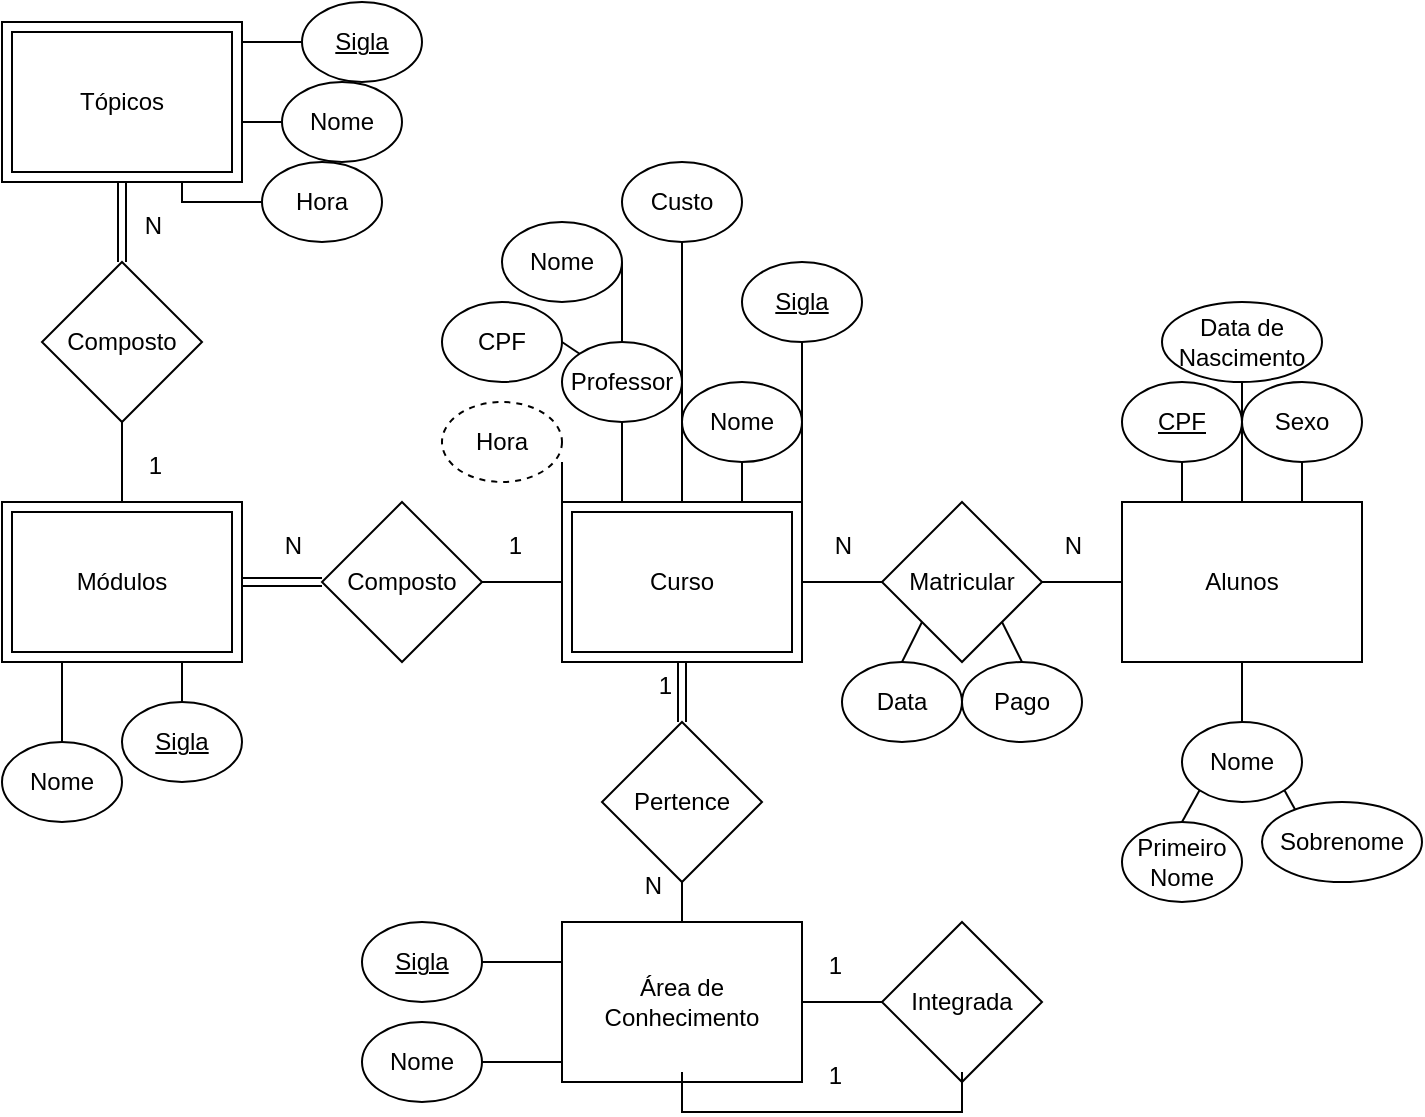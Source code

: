 <mxfile version="14.4.2" type="github"><diagram id="R2lEEEUBdFMjLlhIrx00" name="Page-1"><mxGraphModel dx="1404" dy="507" grid="1" gridSize="10" guides="1" tooltips="1" connect="1" arrows="1" fold="1" page="1" pageScale="1" pageWidth="850" pageHeight="1100" math="0" shadow="0" extFonts="Permanent Marker^https://fonts.googleapis.com/css?family=Permanent+Marker"><root><mxCell id="0"/><mxCell id="1" parent="0"/><mxCell id="4-IF-Jm48n_dMOYQNF0S-1" value="Curso" style="shape=ext;margin=3;double=1;whiteSpace=wrap;html=1;align=center;" parent="1" vertex="1"><mxGeometry x="360" y="290" width="120" height="80" as="geometry"/></mxCell><mxCell id="4-IF-Jm48n_dMOYQNF0S-2" value="Sigla" style="ellipse;whiteSpace=wrap;html=1;align=center;fontStyle=4;" parent="1" vertex="1"><mxGeometry x="450" y="170" width="60" height="40" as="geometry"/></mxCell><mxCell id="4-IF-Jm48n_dMOYQNF0S-3" value="" style="endArrow=none;html=1;rounded=0;exitX=1;exitY=0;exitDx=0;exitDy=0;entryX=0.5;entryY=1;entryDx=0;entryDy=0;" parent="1" source="4-IF-Jm48n_dMOYQNF0S-1" target="4-IF-Jm48n_dMOYQNF0S-2" edge="1"><mxGeometry relative="1" as="geometry"><mxPoint x="410" y="340" as="sourcePoint"/><mxPoint x="570" y="340" as="targetPoint"/></mxGeometry></mxCell><mxCell id="4-IF-Jm48n_dMOYQNF0S-5" value="Nome" style="ellipse;whiteSpace=wrap;html=1;align=center;" parent="1" vertex="1"><mxGeometry x="420" y="230" width="60" height="40" as="geometry"/></mxCell><mxCell id="4-IF-Jm48n_dMOYQNF0S-6" value="" style="endArrow=none;html=1;rounded=0;exitX=0.5;exitY=1;exitDx=0;exitDy=0;entryX=0.75;entryY=0;entryDx=0;entryDy=0;" parent="1" source="4-IF-Jm48n_dMOYQNF0S-5" target="4-IF-Jm48n_dMOYQNF0S-1" edge="1"><mxGeometry relative="1" as="geometry"><mxPoint x="410" y="340" as="sourcePoint"/><mxPoint x="460" y="290" as="targetPoint"/></mxGeometry></mxCell><mxCell id="4-IF-Jm48n_dMOYQNF0S-7" value="Custo" style="ellipse;whiteSpace=wrap;html=1;align=center;" parent="1" vertex="1"><mxGeometry x="390" y="120" width="60" height="40" as="geometry"/></mxCell><mxCell id="4-IF-Jm48n_dMOYQNF0S-8" value="" style="endArrow=none;html=1;rounded=0;exitX=0.5;exitY=1;exitDx=0;exitDy=0;entryX=0.5;entryY=0;entryDx=0;entryDy=0;" parent="1" source="4-IF-Jm48n_dMOYQNF0S-7" target="4-IF-Jm48n_dMOYQNF0S-1" edge="1"><mxGeometry relative="1" as="geometry"><mxPoint x="410" y="340" as="sourcePoint"/><mxPoint x="570" y="340" as="targetPoint"/></mxGeometry></mxCell><mxCell id="4-IF-Jm48n_dMOYQNF0S-9" value="Professor" style="ellipse;whiteSpace=wrap;html=1;align=center;" parent="1" vertex="1"><mxGeometry x="360" y="210" width="60" height="40" as="geometry"/></mxCell><mxCell id="4-IF-Jm48n_dMOYQNF0S-10" value="" style="endArrow=none;html=1;rounded=0;exitX=0.5;exitY=1;exitDx=0;exitDy=0;" parent="1" source="4-IF-Jm48n_dMOYQNF0S-9" edge="1"><mxGeometry relative="1" as="geometry"><mxPoint x="410" y="340" as="sourcePoint"/><mxPoint x="390" y="290" as="targetPoint"/></mxGeometry></mxCell><mxCell id="4-IF-Jm48n_dMOYQNF0S-11" value="CPF" style="ellipse;whiteSpace=wrap;html=1;align=center;" parent="1" vertex="1"><mxGeometry x="300" y="190" width="60" height="40" as="geometry"/></mxCell><mxCell id="4-IF-Jm48n_dMOYQNF0S-12" value="" style="endArrow=none;html=1;rounded=0;exitX=1;exitY=0.5;exitDx=0;exitDy=0;entryX=0;entryY=0;entryDx=0;entryDy=0;" parent="1" source="4-IF-Jm48n_dMOYQNF0S-11" target="4-IF-Jm48n_dMOYQNF0S-9" edge="1"><mxGeometry relative="1" as="geometry"><mxPoint x="410" y="340" as="sourcePoint"/><mxPoint x="570" y="340" as="targetPoint"/></mxGeometry></mxCell><mxCell id="4-IF-Jm48n_dMOYQNF0S-14" value="" style="endArrow=none;html=1;rounded=0;entryX=0.5;entryY=0;entryDx=0;entryDy=0;exitX=1;exitY=0.5;exitDx=0;exitDy=0;" parent="1" source="4-IF-Jm48n_dMOYQNF0S-15" target="4-IF-Jm48n_dMOYQNF0S-9" edge="1"><mxGeometry relative="1" as="geometry"><mxPoint x="390" y="190" as="sourcePoint"/><mxPoint x="570" y="340" as="targetPoint"/></mxGeometry></mxCell><mxCell id="4-IF-Jm48n_dMOYQNF0S-15" value="Nome" style="ellipse;whiteSpace=wrap;html=1;align=center;" parent="1" vertex="1"><mxGeometry x="330" y="150" width="60" height="40" as="geometry"/></mxCell><mxCell id="4-IF-Jm48n_dMOYQNF0S-17" value="Hora" style="ellipse;whiteSpace=wrap;html=1;align=center;dashed=1;" parent="1" vertex="1"><mxGeometry x="300" y="240" width="60" height="40" as="geometry"/></mxCell><mxCell id="4-IF-Jm48n_dMOYQNF0S-18" value="" style="endArrow=none;html=1;rounded=0;entryX=1;entryY=0.75;entryDx=0;entryDy=0;entryPerimeter=0;exitX=0;exitY=0;exitDx=0;exitDy=0;" parent="1" source="4-IF-Jm48n_dMOYQNF0S-1" target="4-IF-Jm48n_dMOYQNF0S-17" edge="1"><mxGeometry relative="1" as="geometry"><mxPoint x="410" y="340" as="sourcePoint"/><mxPoint x="570" y="340" as="targetPoint"/></mxGeometry></mxCell><mxCell id="4-IF-Jm48n_dMOYQNF0S-19" value="Pertence" style="shape=rhombus;perimeter=rhombusPerimeter;whiteSpace=wrap;html=1;align=center;" parent="1" vertex="1"><mxGeometry x="380" y="400" width="80" height="80" as="geometry"/></mxCell><mxCell id="4-IF-Jm48n_dMOYQNF0S-20" value="" style="shape=link;html=1;rounded=0;exitX=0.5;exitY=1;exitDx=0;exitDy=0;entryX=0.5;entryY=0;entryDx=0;entryDy=0;" parent="1" source="4-IF-Jm48n_dMOYQNF0S-1" target="4-IF-Jm48n_dMOYQNF0S-19" edge="1"><mxGeometry relative="1" as="geometry"><mxPoint x="410" y="340" as="sourcePoint"/><mxPoint x="570" y="340" as="targetPoint"/></mxGeometry></mxCell><mxCell id="4-IF-Jm48n_dMOYQNF0S-21" value="1" style="resizable=0;html=1;align=right;verticalAlign=bottom;" parent="4-IF-Jm48n_dMOYQNF0S-20" connectable="0" vertex="1"><mxGeometry x="1" relative="1" as="geometry"><mxPoint x="-5" y="-10" as="offset"/></mxGeometry></mxCell><mxCell id="4-IF-Jm48n_dMOYQNF0S-23" value="" style="endArrow=none;html=1;rounded=0;exitX=0.5;exitY=1;exitDx=0;exitDy=0;" parent="1" source="4-IF-Jm48n_dMOYQNF0S-19" target="4-IF-Jm48n_dMOYQNF0S-25" edge="1"><mxGeometry relative="1" as="geometry"><mxPoint x="410" y="340" as="sourcePoint"/><mxPoint x="425" y="530" as="targetPoint"/></mxGeometry></mxCell><mxCell id="4-IF-Jm48n_dMOYQNF0S-24" value="N" style="resizable=0;html=1;align=right;verticalAlign=bottom;" parent="4-IF-Jm48n_dMOYQNF0S-23" connectable="0" vertex="1"><mxGeometry x="1" relative="1" as="geometry"><mxPoint x="-10" y="-10" as="offset"/></mxGeometry></mxCell><mxCell id="4-IF-Jm48n_dMOYQNF0S-25" value="Área de Conhecimento" style="whiteSpace=wrap;html=1;align=center;" parent="1" vertex="1"><mxGeometry x="360" y="500" width="120" height="80" as="geometry"/></mxCell><mxCell id="4-IF-Jm48n_dMOYQNF0S-26" value="" style="endArrow=none;html=1;rounded=0;exitX=1;exitY=0.5;exitDx=0;exitDy=0;entryX=0;entryY=0.5;entryDx=0;entryDy=0;" parent="1" source="4-IF-Jm48n_dMOYQNF0S-25" edge="1" target="4-IF-Jm48n_dMOYQNF0S-28"><mxGeometry relative="1" as="geometry"><mxPoint x="410" y="630" as="sourcePoint"/><mxPoint x="520" y="570" as="targetPoint"/></mxGeometry></mxCell><mxCell id="4-IF-Jm48n_dMOYQNF0S-27" value="1" style="resizable=0;html=1;align=right;verticalAlign=bottom;" parent="4-IF-Jm48n_dMOYQNF0S-26" connectable="0" vertex="1"><mxGeometry x="1" relative="1" as="geometry"><mxPoint x="-20" y="-10" as="offset"/></mxGeometry></mxCell><mxCell id="4-IF-Jm48n_dMOYQNF0S-28" value="Integrada" style="shape=rhombus;perimeter=rhombusPerimeter;whiteSpace=wrap;html=1;align=center;" parent="1" vertex="1"><mxGeometry x="520" y="500" width="80" height="80" as="geometry"/></mxCell><mxCell id="4-IF-Jm48n_dMOYQNF0S-29" value="" style="endArrow=none;html=1;rounded=0;exitX=0.5;exitY=1;exitDx=0;exitDy=0;entryX=0.5;entryY=1;entryDx=0;entryDy=0;" parent="1" edge="1"><mxGeometry relative="1" as="geometry"><mxPoint x="420" y="575" as="sourcePoint"/><mxPoint x="560" y="575" as="targetPoint"/><Array as="points"><mxPoint x="420" y="595"/><mxPoint x="560" y="595"/></Array></mxGeometry></mxCell><mxCell id="4-IF-Jm48n_dMOYQNF0S-30" value="1" style="resizable=0;html=1;align=right;verticalAlign=bottom;" parent="4-IF-Jm48n_dMOYQNF0S-29" connectable="0" vertex="1"><mxGeometry x="1" relative="1" as="geometry"><mxPoint x="-60" y="10" as="offset"/></mxGeometry></mxCell><mxCell id="4-IF-Jm48n_dMOYQNF0S-32" value="Nome" style="ellipse;whiteSpace=wrap;html=1;align=center;" parent="1" vertex="1"><mxGeometry x="260" y="550" width="60" height="40" as="geometry"/></mxCell><mxCell id="4-IF-Jm48n_dMOYQNF0S-33" value="Sigla" style="ellipse;whiteSpace=wrap;html=1;align=center;fontStyle=4;" parent="1" vertex="1"><mxGeometry x="260" y="500" width="60" height="40" as="geometry"/></mxCell><mxCell id="4-IF-Jm48n_dMOYQNF0S-34" value="" style="endArrow=none;html=1;rounded=0;exitX=1;exitY=0.5;exitDx=0;exitDy=0;entryX=0;entryY=0.25;entryDx=0;entryDy=0;" parent="1" source="4-IF-Jm48n_dMOYQNF0S-33" target="4-IF-Jm48n_dMOYQNF0S-25" edge="1"><mxGeometry relative="1" as="geometry"><mxPoint x="410" y="630" as="sourcePoint"/><mxPoint x="570" y="630" as="targetPoint"/></mxGeometry></mxCell><mxCell id="4-IF-Jm48n_dMOYQNF0S-35" value="" style="line;strokeWidth=1;rotatable=0;dashed=0;labelPosition=right;align=left;verticalAlign=middle;spacingTop=0;spacingLeft=6;points=[];portConstraint=eastwest;" parent="1" vertex="1"><mxGeometry x="320" y="565" width="40" height="10" as="geometry"/></mxCell><mxCell id="4-IF-Jm48n_dMOYQNF0S-37" value="Matricular" style="shape=rhombus;perimeter=rhombusPerimeter;whiteSpace=wrap;html=1;align=center;" parent="1" vertex="1"><mxGeometry x="520" y="290" width="80" height="80" as="geometry"/></mxCell><mxCell id="4-IF-Jm48n_dMOYQNF0S-38" value="Alunos" style="whiteSpace=wrap;html=1;align=center;" parent="1" vertex="1"><mxGeometry x="640" y="290" width="120" height="80" as="geometry"/></mxCell><mxCell id="4-IF-Jm48n_dMOYQNF0S-40" value="" style="endArrow=none;html=1;rounded=0;" parent="1" edge="1"><mxGeometry relative="1" as="geometry"><mxPoint x="480" y="330" as="sourcePoint"/><mxPoint x="520" y="330" as="targetPoint"/></mxGeometry></mxCell><mxCell id="4-IF-Jm48n_dMOYQNF0S-41" value="N" style="resizable=0;html=1;align=right;verticalAlign=bottom;" parent="4-IF-Jm48n_dMOYQNF0S-40" connectable="0" vertex="1"><mxGeometry x="1" relative="1" as="geometry"><mxPoint x="-15" y="-10" as="offset"/></mxGeometry></mxCell><mxCell id="4-IF-Jm48n_dMOYQNF0S-42" value="" style="endArrow=none;html=1;rounded=0;exitX=1;exitY=0.5;exitDx=0;exitDy=0;entryX=0;entryY=0.5;entryDx=0;entryDy=0;" parent="1" source="4-IF-Jm48n_dMOYQNF0S-37" target="4-IF-Jm48n_dMOYQNF0S-38" edge="1"><mxGeometry relative="1" as="geometry"><mxPoint x="410" y="330" as="sourcePoint"/><mxPoint x="570" y="330" as="targetPoint"/></mxGeometry></mxCell><mxCell id="4-IF-Jm48n_dMOYQNF0S-43" value="N" style="resizable=0;html=1;align=right;verticalAlign=bottom;" parent="4-IF-Jm48n_dMOYQNF0S-42" connectable="0" vertex="1"><mxGeometry x="1" relative="1" as="geometry"><mxPoint x="-20" y="-10" as="offset"/></mxGeometry></mxCell><mxCell id="4-IF-Jm48n_dMOYQNF0S-44" value="CPF" style="ellipse;whiteSpace=wrap;html=1;align=center;fontStyle=4;" parent="1" vertex="1"><mxGeometry x="640" y="230" width="60" height="40" as="geometry"/></mxCell><mxCell id="4-IF-Jm48n_dMOYQNF0S-45" value="Data de Nascimento" style="ellipse;whiteSpace=wrap;html=1;align=center;" parent="1" vertex="1"><mxGeometry x="660" y="190" width="80" height="40" as="geometry"/></mxCell><mxCell id="4-IF-Jm48n_dMOYQNF0S-47" value="Sexo" style="ellipse;whiteSpace=wrap;html=1;align=center;" parent="1" vertex="1"><mxGeometry x="700" y="230" width="60" height="40" as="geometry"/></mxCell><mxCell id="4-IF-Jm48n_dMOYQNF0S-48" value="" style="endArrow=none;html=1;rounded=0;exitX=0.5;exitY=1;exitDx=0;exitDy=0;entryX=0.5;entryY=0;entryDx=0;entryDy=0;" parent="1" source="4-IF-Jm48n_dMOYQNF0S-45" target="4-IF-Jm48n_dMOYQNF0S-38" edge="1"><mxGeometry relative="1" as="geometry"><mxPoint x="410" y="330" as="sourcePoint"/><mxPoint x="570" y="330" as="targetPoint"/></mxGeometry></mxCell><mxCell id="4-IF-Jm48n_dMOYQNF0S-49" value="" style="endArrow=none;html=1;rounded=0;entryX=0.5;entryY=1;entryDx=0;entryDy=0;exitX=0.25;exitY=0;exitDx=0;exitDy=0;" parent="1" source="4-IF-Jm48n_dMOYQNF0S-38" target="4-IF-Jm48n_dMOYQNF0S-44" edge="1"><mxGeometry relative="1" as="geometry"><mxPoint x="410" y="330" as="sourcePoint"/><mxPoint x="570" y="330" as="targetPoint"/></mxGeometry></mxCell><mxCell id="4-IF-Jm48n_dMOYQNF0S-50" value="" style="endArrow=none;html=1;rounded=0;exitX=0.5;exitY=1;exitDx=0;exitDy=0;entryX=0.75;entryY=0;entryDx=0;entryDy=0;" parent="1" source="4-IF-Jm48n_dMOYQNF0S-47" target="4-IF-Jm48n_dMOYQNF0S-38" edge="1"><mxGeometry relative="1" as="geometry"><mxPoint x="410" y="330" as="sourcePoint"/><mxPoint x="570" y="330" as="targetPoint"/></mxGeometry></mxCell><mxCell id="4-IF-Jm48n_dMOYQNF0S-52" value="Nome" style="ellipse;whiteSpace=wrap;html=1;align=center;" parent="1" vertex="1"><mxGeometry x="670" y="400" width="60" height="40" as="geometry"/></mxCell><mxCell id="4-IF-Jm48n_dMOYQNF0S-53" value="" style="endArrow=none;html=1;rounded=0;exitX=0.5;exitY=1;exitDx=0;exitDy=0;entryX=0.5;entryY=0;entryDx=0;entryDy=0;" parent="1" source="4-IF-Jm48n_dMOYQNF0S-38" target="4-IF-Jm48n_dMOYQNF0S-52" edge="1"><mxGeometry relative="1" as="geometry"><mxPoint x="410" y="330" as="sourcePoint"/><mxPoint x="570" y="330" as="targetPoint"/></mxGeometry></mxCell><mxCell id="4-IF-Jm48n_dMOYQNF0S-55" value="" style="endArrow=none;html=1;rounded=0;entryX=0;entryY=1;entryDx=0;entryDy=0;" parent="1" target="4-IF-Jm48n_dMOYQNF0S-52" edge="1"><mxGeometry relative="1" as="geometry"><mxPoint x="670" y="450" as="sourcePoint"/><mxPoint x="570" y="330" as="targetPoint"/></mxGeometry></mxCell><mxCell id="4-IF-Jm48n_dMOYQNF0S-56" value="" style="endArrow=none;html=1;rounded=0;entryX=1;entryY=1;entryDx=0;entryDy=0;" parent="1" target="4-IF-Jm48n_dMOYQNF0S-52" edge="1"><mxGeometry relative="1" as="geometry"><mxPoint x="730" y="450" as="sourcePoint"/><mxPoint x="570" y="330" as="targetPoint"/></mxGeometry></mxCell><mxCell id="4-IF-Jm48n_dMOYQNF0S-58" value="Primeiro Nome" style="ellipse;whiteSpace=wrap;html=1;align=center;" parent="1" vertex="1"><mxGeometry x="640" y="450" width="60" height="40" as="geometry"/></mxCell><mxCell id="4-IF-Jm48n_dMOYQNF0S-59" value="Sobrenome" style="ellipse;whiteSpace=wrap;html=1;align=center;" parent="1" vertex="1"><mxGeometry x="710" y="440" width="80" height="40" as="geometry"/></mxCell><mxCell id="4-IF-Jm48n_dMOYQNF0S-60" value="Composto" style="shape=rhombus;perimeter=rhombusPerimeter;whiteSpace=wrap;html=1;align=center;" parent="1" vertex="1"><mxGeometry x="240" y="290" width="80" height="80" as="geometry"/></mxCell><mxCell id="4-IF-Jm48n_dMOYQNF0S-61" value="" style="endArrow=none;html=1;rounded=0;" parent="1" edge="1"><mxGeometry relative="1" as="geometry"><mxPoint x="320" y="330" as="sourcePoint"/><mxPoint x="360" y="330" as="targetPoint"/></mxGeometry></mxCell><mxCell id="4-IF-Jm48n_dMOYQNF0S-62" value="1" style="resizable=0;html=1;align=right;verticalAlign=bottom;" parent="4-IF-Jm48n_dMOYQNF0S-61" connectable="0" vertex="1"><mxGeometry x="1" relative="1" as="geometry"><mxPoint x="-20" y="-10" as="offset"/></mxGeometry></mxCell><mxCell id="4-IF-Jm48n_dMOYQNF0S-65" value="Módulos" style="shape=ext;margin=3;double=1;whiteSpace=wrap;html=1;align=center;" parent="1" vertex="1"><mxGeometry x="80" y="290" width="120" height="80" as="geometry"/></mxCell><mxCell id="4-IF-Jm48n_dMOYQNF0S-66" value="" style="endArrow=none;html=1;rounded=0;entryX=0.25;entryY=1;entryDx=0;entryDy=0;" parent="1" target="4-IF-Jm48n_dMOYQNF0S-65" edge="1"><mxGeometry relative="1" as="geometry"><mxPoint x="110" y="410" as="sourcePoint"/><mxPoint x="390" y="330" as="targetPoint"/></mxGeometry></mxCell><mxCell id="4-IF-Jm48n_dMOYQNF0S-67" value="Nome" style="ellipse;whiteSpace=wrap;html=1;align=center;" parent="1" vertex="1"><mxGeometry x="80" y="410" width="60" height="40" as="geometry"/></mxCell><mxCell id="4-IF-Jm48n_dMOYQNF0S-69" value="Sigla" style="ellipse;whiteSpace=wrap;html=1;align=center;fontStyle=4;" parent="1" vertex="1"><mxGeometry x="140" y="390" width="60" height="40" as="geometry"/></mxCell><mxCell id="4-IF-Jm48n_dMOYQNF0S-70" value="" style="endArrow=none;html=1;rounded=0;exitX=0.75;exitY=1;exitDx=0;exitDy=0;entryX=0.5;entryY=0;entryDx=0;entryDy=0;" parent="1" source="4-IF-Jm48n_dMOYQNF0S-65" target="4-IF-Jm48n_dMOYQNF0S-69" edge="1"><mxGeometry relative="1" as="geometry"><mxPoint x="230" y="330" as="sourcePoint"/><mxPoint x="390" y="330" as="targetPoint"/></mxGeometry></mxCell><mxCell id="4-IF-Jm48n_dMOYQNF0S-71" value="Composto" style="shape=rhombus;perimeter=rhombusPerimeter;whiteSpace=wrap;html=1;align=center;" parent="1" vertex="1"><mxGeometry x="100" y="170" width="80" height="80" as="geometry"/></mxCell><mxCell id="4-IF-Jm48n_dMOYQNF0S-72" value="" style="shape=link;html=1;rounded=0;exitX=1;exitY=0.5;exitDx=0;exitDy=0;entryX=0;entryY=0.5;entryDx=0;entryDy=0;" parent="1" source="4-IF-Jm48n_dMOYQNF0S-65" target="4-IF-Jm48n_dMOYQNF0S-60" edge="1"><mxGeometry relative="1" as="geometry"><mxPoint x="100" y="300" as="sourcePoint"/><mxPoint x="260" y="300" as="targetPoint"/></mxGeometry></mxCell><mxCell id="4-IF-Jm48n_dMOYQNF0S-73" value="N" style="resizable=0;html=1;align=right;verticalAlign=bottom;" parent="4-IF-Jm48n_dMOYQNF0S-72" connectable="0" vertex="1"><mxGeometry x="1" relative="1" as="geometry"><mxPoint x="-10" y="-10" as="offset"/></mxGeometry></mxCell><mxCell id="4-IF-Jm48n_dMOYQNF0S-74" value="Tópicos" style="shape=ext;margin=3;double=1;whiteSpace=wrap;html=1;align=center;" parent="1" vertex="1"><mxGeometry x="80" y="50" width="120" height="80" as="geometry"/></mxCell><mxCell id="4-IF-Jm48n_dMOYQNF0S-75" value="" style="endArrow=none;html=1;rounded=0;exitX=0.5;exitY=1;exitDx=0;exitDy=0;entryX=0.5;entryY=0;entryDx=0;entryDy=0;" parent="1" source="4-IF-Jm48n_dMOYQNF0S-71" target="4-IF-Jm48n_dMOYQNF0S-65" edge="1"><mxGeometry relative="1" as="geometry"><mxPoint x="100" y="220" as="sourcePoint"/><mxPoint x="260" y="220" as="targetPoint"/></mxGeometry></mxCell><mxCell id="4-IF-Jm48n_dMOYQNF0S-76" value="1" style="resizable=0;html=1;align=right;verticalAlign=bottom;" parent="4-IF-Jm48n_dMOYQNF0S-75" connectable="0" vertex="1"><mxGeometry x="1" relative="1" as="geometry"><mxPoint x="20" y="-10" as="offset"/></mxGeometry></mxCell><mxCell id="4-IF-Jm48n_dMOYQNF0S-77" value="" style="shape=link;html=1;rounded=0;exitX=0.5;exitY=1;exitDx=0;exitDy=0;" parent="1" source="4-IF-Jm48n_dMOYQNF0S-74" target="4-IF-Jm48n_dMOYQNF0S-71" edge="1"><mxGeometry relative="1" as="geometry"><mxPoint x="100" y="220" as="sourcePoint"/><mxPoint x="260" y="220" as="targetPoint"/></mxGeometry></mxCell><mxCell id="4-IF-Jm48n_dMOYQNF0S-78" value="N" style="resizable=0;html=1;align=right;verticalAlign=bottom;" parent="4-IF-Jm48n_dMOYQNF0S-77" connectable="0" vertex="1"><mxGeometry x="1" relative="1" as="geometry"><mxPoint x="20" y="-10" as="offset"/></mxGeometry></mxCell><mxCell id="4-IF-Jm48n_dMOYQNF0S-79" value="Sigla" style="ellipse;whiteSpace=wrap;html=1;align=center;fontStyle=4;" parent="1" vertex="1"><mxGeometry x="230" y="40" width="60" height="40" as="geometry"/></mxCell><mxCell id="4-IF-Jm48n_dMOYQNF0S-80" value="" style="line;strokeWidth=1;rotatable=0;dashed=0;labelPosition=right;align=left;verticalAlign=middle;spacingTop=0;spacingLeft=6;points=[];portConstraint=eastwest;" parent="1" vertex="1"><mxGeometry x="200" y="55" width="30" height="10" as="geometry"/></mxCell><mxCell id="4-IF-Jm48n_dMOYQNF0S-81" value="Nome" style="ellipse;whiteSpace=wrap;html=1;align=center;" parent="1" vertex="1"><mxGeometry x="220" y="80" width="60" height="40" as="geometry"/></mxCell><mxCell id="4-IF-Jm48n_dMOYQNF0S-82" value="" style="line;strokeWidth=1;rotatable=0;dashed=0;labelPosition=right;align=left;verticalAlign=middle;spacingTop=0;spacingLeft=6;points=[];portConstraint=eastwest;" parent="1" vertex="1"><mxGeometry x="200" y="95" width="20" height="10" as="geometry"/></mxCell><mxCell id="4-IF-Jm48n_dMOYQNF0S-83" value="Hora" style="ellipse;whiteSpace=wrap;html=1;align=center;" parent="1" vertex="1"><mxGeometry x="210" y="120" width="60" height="40" as="geometry"/></mxCell><mxCell id="4-IF-Jm48n_dMOYQNF0S-85" value="" style="endArrow=none;html=1;rounded=0;exitX=0.75;exitY=1;exitDx=0;exitDy=0;entryX=0;entryY=0.5;entryDx=0;entryDy=0;" parent="1" source="4-IF-Jm48n_dMOYQNF0S-74" target="4-IF-Jm48n_dMOYQNF0S-83" edge="1"><mxGeometry relative="1" as="geometry"><mxPoint x="100" y="220" as="sourcePoint"/><mxPoint x="260" y="220" as="targetPoint"/><Array as="points"><mxPoint x="170" y="140"/></Array></mxGeometry></mxCell><mxCell id="4-IF-Jm48n_dMOYQNF0S-86" value="Data" style="ellipse;whiteSpace=wrap;html=1;align=center;" parent="1" vertex="1"><mxGeometry x="500" y="370" width="60" height="40" as="geometry"/></mxCell><mxCell id="4-IF-Jm48n_dMOYQNF0S-87" value="Pago" style="ellipse;whiteSpace=wrap;html=1;align=center;" parent="1" vertex="1"><mxGeometry x="560" y="370" width="60" height="40" as="geometry"/></mxCell><mxCell id="4-IF-Jm48n_dMOYQNF0S-88" value="" style="endArrow=none;html=1;rounded=0;exitX=0;exitY=1;exitDx=0;exitDy=0;entryX=0.5;entryY=0;entryDx=0;entryDy=0;" parent="1" source="4-IF-Jm48n_dMOYQNF0S-37" target="4-IF-Jm48n_dMOYQNF0S-86" edge="1"><mxGeometry relative="1" as="geometry"><mxPoint x="430" y="390" as="sourcePoint"/><mxPoint x="590" y="390" as="targetPoint"/></mxGeometry></mxCell><mxCell id="4-IF-Jm48n_dMOYQNF0S-89" value="" style="endArrow=none;html=1;rounded=0;exitX=1;exitY=1;exitDx=0;exitDy=0;entryX=0.5;entryY=0;entryDx=0;entryDy=0;" parent="1" source="4-IF-Jm48n_dMOYQNF0S-37" target="4-IF-Jm48n_dMOYQNF0S-87" edge="1"><mxGeometry relative="1" as="geometry"><mxPoint x="430" y="390" as="sourcePoint"/><mxPoint x="590" y="390" as="targetPoint"/></mxGeometry></mxCell></root></mxGraphModel></diagram></mxfile>